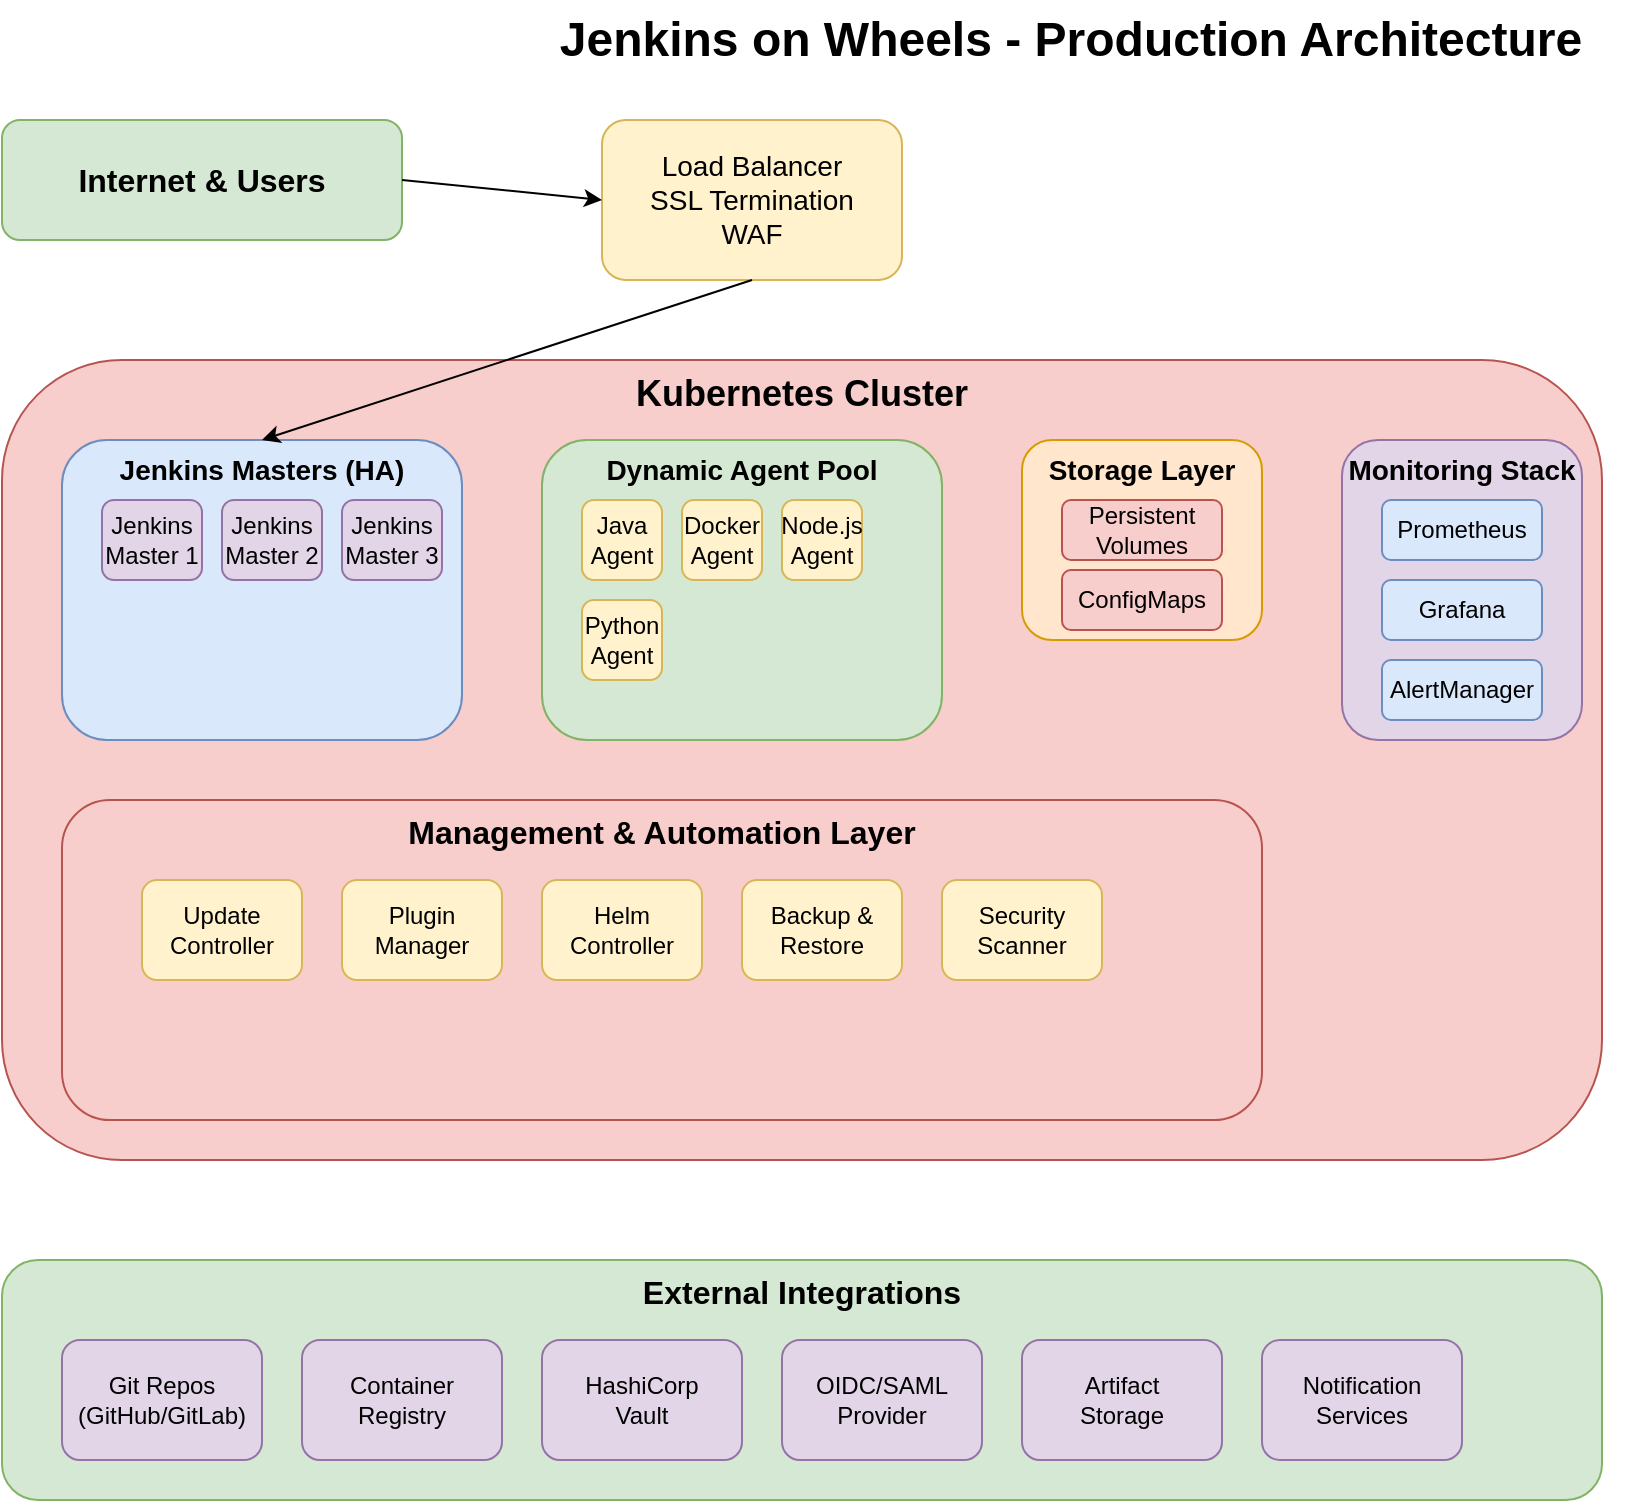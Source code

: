<?xml version="1.0" encoding="UTF-8"?>
<mxfile version="22.1.2">
  <diagram name="Jenkins on Wheels Architecture" id="jenkins-architecture">
    <mxGraphModel dx="1422" dy="834" grid="1" gridSize="10" guides="1" tooltips="1" connect="1" arrows="1" fold="1" page="1" pageScale="1" pageWidth="1169" pageHeight="827" math="0" shadow="0">
      <root>
        <mxCell id="0" />
        <mxCell id="1" parent="0" />
        
        <!-- Title -->
        <mxCell id="title" value="Jenkins on Wheels - Production Architecture" style="text;html=1;strokeColor=none;fillColor=none;align=center;verticalAlign=middle;whiteSpace=wrap;rounded=0;fontSize=24;fontStyle=1;" vertex="1" parent="1">
          <mxGeometry x="300" y="20" width="569" height="40" as="geometry" />
        </mxCell>
        
        <!-- Internet Layer -->
        <mxCell id="internet-box" value="Internet &amp; Users" style="rounded=1;whiteSpace=wrap;html=1;fillColor=#d5e8d4;strokeColor=#82b366;fontSize=16;fontStyle=1;" vertex="1" parent="1">
          <mxGeometry x="50" y="80" width="200" height="60" as="geometry" />
        </mxCell>
        
        <!-- Load Balancer -->
        <mxCell id="lb-box" value="Load Balancer&#xa;SSL Termination&#xa;WAF" style="rounded=1;whiteSpace=wrap;html=1;fillColor=#fff2cc;strokeColor=#d6b656;fontSize=14;" vertex="1" parent="1">
          <mxGeometry x="350" y="80" width="150" height="80" as="geometry" />
        </mxCell>
        
        <!-- Kubernetes Cluster Box -->
        <mxCell id="k8s-cluster" value="Kubernetes Cluster" style="rounded=1;whiteSpace=wrap;html=1;fillColor=#f8cecc;strokeColor=#b85450;fontSize=18;fontStyle=1;verticalAlign=top;" vertex="1" parent="1">
          <mxGeometry x="50" y="200" width="800" height="400" as="geometry" />
        </mxCell>
        
        <!-- Jenkins Masters -->
        <mxCell id="jenkins-ha" value="Jenkins Masters (HA)" style="rounded=1;whiteSpace=wrap;html=1;fillColor=#dae8fc;strokeColor=#6c8ebf;fontSize=14;fontStyle=1;verticalAlign=top;" vertex="1" parent="1">
          <mxGeometry x="80" y="240" width="200" height="150" as="geometry" />
        </mxCell>
        
        <mxCell id="master1" value="Jenkins&#xa;Master 1" style="rounded=1;whiteSpace=wrap;html=1;fillColor=#e1d5e7;strokeColor=#9673a6;" vertex="1" parent="1">
          <mxGeometry x="100" y="270" width="50" height="40" as="geometry" />
        </mxCell>
        
        <mxCell id="master2" value="Jenkins&#xa;Master 2" style="rounded=1;whiteSpace=wrap;html=1;fillColor=#e1d5e7;strokeColor=#9673a6;" vertex="1" parent="1">
          <mxGeometry x="160" y="270" width="50" height="40" as="geometry" />
        </mxCell>
        
        <mxCell id="master3" value="Jenkins&#xa;Master 3" style="rounded=1;whiteSpace=wrap;html=1;fillColor=#e1d5e7;strokeColor=#9673a6;" vertex="1" parent="1">
          <mxGeometry x="220" y="270" width="50" height="40" as="geometry" />
        </mxCell>
        
        <!-- Agent Pool -->
        <mxCell id="agent-pool" value="Dynamic Agent Pool" style="rounded=1;whiteSpace=wrap;html=1;fillColor=#d5e8d4;strokeColor=#82b366;fontSize=14;fontStyle=1;verticalAlign=top;" vertex="1" parent="1">
          <mxGeometry x="320" y="240" width="200" height="150" as="geometry" />
        </mxCell>
        
        <mxCell id="java-agent" value="Java&#xa;Agent" style="rounded=1;whiteSpace=wrap;html=1;fillColor=#fff2cc;strokeColor=#d6b656;" vertex="1" parent="1">
          <mxGeometry x="340" y="270" width="40" height="40" as="geometry" />
        </mxCell>
        
        <mxCell id="docker-agent" value="Docker&#xa;Agent" style="rounded=1;whiteSpace=wrap;html=1;fillColor=#fff2cc;strokeColor=#d6b656;" vertex="1" parent="1">
          <mxGeometry x="390" y="270" width="40" height="40" as="geometry" />
        </mxCell>
        
        <mxCell id="node-agent" value="Node.js&#xa;Agent" style="rounded=1;whiteSpace=wrap;html=1;fillColor=#fff2cc;strokeColor=#d6b656;" vertex="1" parent="1">
          <mxGeometry x="440" y="270" width="40" height="40" as="geometry" />
        </mxCell>
        
        <mxCell id="python-agent" value="Python&#xa;Agent" style="rounded=1;whiteSpace=wrap;html=1;fillColor=#fff2cc;strokeColor=#d6b656;" vertex="1" parent="1">
          <mxGeometry x="340" y="320" width="40" height="40" as="geometry" />
        </mxCell>
        
        <!-- Storage -->
        <mxCell id="storage" value="Storage Layer" style="rounded=1;whiteSpace=wrap;html=1;fillColor=#ffe6cc;strokeColor=#d79b00;fontSize=14;fontStyle=1;verticalAlign=top;" vertex="1" parent="1">
          <mxGeometry x="560" y="240" width="120" height="100" as="geometry" />
        </mxCell>
        
        <mxCell id="pv" value="Persistent&#xa;Volumes" style="rounded=1;whiteSpace=wrap;html=1;fillColor=#f8cecc;strokeColor=#b85450;" vertex="1" parent="1">
          <mxGeometry x="580" y="270" width="80" height="30" as="geometry" />
        </mxCell>
        
        <mxCell id="config" value="ConfigMaps" style="rounded=1;whiteSpace=wrap;html=1;fillColor=#f8cecc;strokeColor=#b85450;" vertex="1" parent="1">
          <mxGeometry x="580" y="305" width="80" height="30" as="geometry" />
        </mxCell>
        
        <!-- Monitoring -->
        <mxCell id="monitoring" value="Monitoring Stack" style="rounded=1;whiteSpace=wrap;html=1;fillColor=#e1d5e7;strokeColor=#9673a6;fontSize=14;fontStyle=1;verticalAlign=top;" vertex="1" parent="1">
          <mxGeometry x="720" y="240" width="120" height="150" as="geometry" />
        </mxCell>
        
        <mxCell id="prometheus" value="Prometheus" style="rounded=1;whiteSpace=wrap;html=1;fillColor=#dae8fc;strokeColor=#6c8ebf;" vertex="1" parent="1">
          <mxGeometry x="740" y="270" width="80" height="30" as="geometry" />
        </mxCell>
        
        <mxCell id="grafana" value="Grafana" style="rounded=1;whiteSpace=wrap;html=1;fillColor=#dae8fc;strokeColor=#6c8ebf;" vertex="1" parent="1">
          <mxGeometry x="740" y="310" width="80" height="30" as="geometry" />
        </mxCell>
        
        <mxCell id="alertmanager" value="AlertManager" style="rounded=1;whiteSpace=wrap;html=1;fillColor=#dae8fc;strokeColor=#6c8ebf;" vertex="1" parent="1">
          <mxGeometry x="740" y="350" width="80" height="30" as="geometry" />
        </mxCell>
        
        <!-- Management Layer -->
        <mxCell id="management" value="Management &amp; Automation Layer" style="rounded=1;whiteSpace=wrap;html=1;fillColor=#f8cecc;strokeColor=#b85450;fontSize=16;fontStyle=1;verticalAlign=top;" vertex="1" parent="1">
          <mxGeometry x="80" y="420" width="600" height="160" as="geometry" />
        </mxCell>
        
        <mxCell id="update-controller" value="Update&#xa;Controller" style="rounded=1;whiteSpace=wrap;html=1;fillColor=#fff2cc;strokeColor=#d6b656;" vertex="1" parent="1">
          <mxGeometry x="120" y="460" width="80" height="50" as="geometry" />
        </mxCell>
        
        <mxCell id="plugin-manager" value="Plugin&#xa;Manager" style="rounded=1;whiteSpace=wrap;html=1;fillColor=#fff2cc;strokeColor=#d6b656;" vertex="1" parent="1">
          <mxGeometry x="220" y="460" width="80" height="50" as="geometry" />
        </mxCell>
        
        <mxCell id="helm-controller" value="Helm&#xa;Controller" style="rounded=1;whiteSpace=wrap;html=1;fillColor=#fff2cc;strokeColor=#d6b656;" vertex="1" parent="1">
          <mxGeometry x="320" y="460" width="80" height="50" as="geometry" />
        </mxCell>
        
        <mxCell id="backup-restore" value="Backup &amp;&#xa;Restore" style="rounded=1;whiteSpace=wrap;html=1;fillColor=#fff2cc;strokeColor=#d6b656;" vertex="1" parent="1">
          <mxGeometry x="420" y="460" width="80" height="50" as="geometry" />
        </mxCell>
        
        <mxCell id="security-scanner" value="Security&#xa;Scanner" style="rounded=1;whiteSpace=wrap;html=1;fillColor=#fff2cc;strokeColor=#d6b656;" vertex="1" parent="1">
          <mxGeometry x="520" y="460" width="80" height="50" as="geometry" />
        </mxCell>
        
        <!-- External Systems -->
        <mxCell id="external" value="External Integrations" style="rounded=1;whiteSpace=wrap;html=1;fillColor=#d5e8d4;strokeColor=#82b366;fontSize=16;fontStyle=1;verticalAlign=top;" vertex="1" parent="1">
          <mxGeometry x="50" y="650" width="800" height="120" as="geometry" />
        </mxCell>
        
        <mxCell id="git" value="Git Repos&#xa;(GitHub/GitLab)" style="rounded=1;whiteSpace=wrap;html=1;fillColor=#e1d5e7;strokeColor=#9673a6;" vertex="1" parent="1">
          <mxGeometry x="80" y="690" width="100" height="60" as="geometry" />
        </mxCell>
        
        <mxCell id="registry" value="Container&#xa;Registry" style="rounded=1;whiteSpace=wrap;html=1;fillColor=#e1d5e7;strokeColor=#9673a6;" vertex="1" parent="1">
          <mxGeometry x="200" y="690" width="100" height="60" as="geometry" />
        </mxCell>
        
        <mxCell id="vault" value="HashiCorp&#xa;Vault" style="rounded=1;whiteSpace=wrap;html=1;fillColor=#e1d5e7;strokeColor=#9673a6;" vertex="1" parent="1">
          <mxGeometry x="320" y="690" width="100" height="60" as="geometry" />
        </mxCell>
        
        <mxCell id="oidc" value="OIDC/SAML&#xa;Provider" style="rounded=1;whiteSpace=wrap;html=1;fillColor=#e1d5e7;strokeColor=#9673a6;" vertex="1" parent="1">
          <mxGeometry x="440" y="690" width="100" height="60" as="geometry" />
        </mxCell>
        
        <mxCell id="artifact-store" value="Artifact&#xa;Storage" style="rounded=1;whiteSpace=wrap;html=1;fillColor=#e1d5e7;strokeColor=#9673a6;" vertex="1" parent="1">
          <mxGeometry x="560" y="690" width="100" height="60" as="geometry" />
        </mxCell>
        
        <mxCell id="notification" value="Notification&#xa;Services" style="rounded=1;whiteSpace=wrap;html=1;fillColor=#e1d5e7;strokeColor=#9673a6;" vertex="1" parent="1">
          <mxGeometry x="680" y="690" width="100" height="60" as="geometry" />
        </mxCell>
        
        <!-- Arrows -->
        <mxCell id="arrow1" value="" style="endArrow=classic;html=1;rounded=0;exitX=1;exitY=0.5;exitDx=0;exitDy=0;entryX=0;entryY=0.5;entryDx=0;entryDy=0;" edge="1" parent="1" source="internet-box" target="lb-box">
          <mxGeometry width="50" height="50" relative="1" as="geometry">
            <mxPoint x="400" y="400" as="sourcePoint" />
            <mxPoint x="450" y="350" as="targetPoint" />
          </mxGeometry>
        </mxCell>
        
        <mxCell id="arrow2" value="" style="endArrow=classic;html=1;rounded=0;exitX=0.5;exitY=1;exitDx=0;exitDy=0;entryX=0.5;entryY=0;entryDx=0;entryDy=0;" edge="1" parent="1" source="lb-box" target="jenkins-ha">
          <mxGeometry width="50" height="50" relative="1" as="geometry">
            <mxPoint x="400" y="400" as="sourcePoint" />
            <mxPoint x="450" y="350" as="targetPoint" />
          </mxGeometry>
        </mxCell>
        
      </root>
    </mxGraphModel>
  </diagram>
</mxfile>